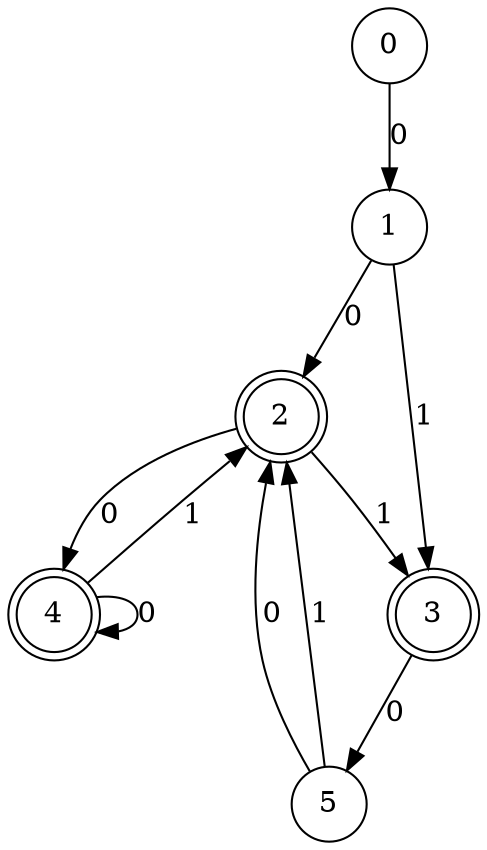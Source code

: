digraph G {
node [shape = doublecircle];2 3 4 ;
node [shape = circle];
0 -> 1 [ label = "0" ];
1 -> 2 [ label = "0" ];
1 -> 3 [ label = "1" ];
2 -> 4 [ label = "0" ];
2 -> 3 [ label = "1" ];
3 -> 5 [ label = "0" ];
4 -> 4 [ label = "0" ];
4 -> 2 [ label = "1" ];
5 -> 2 [ label = "0" ];
5 -> 2 [ label = "1" ];
}
